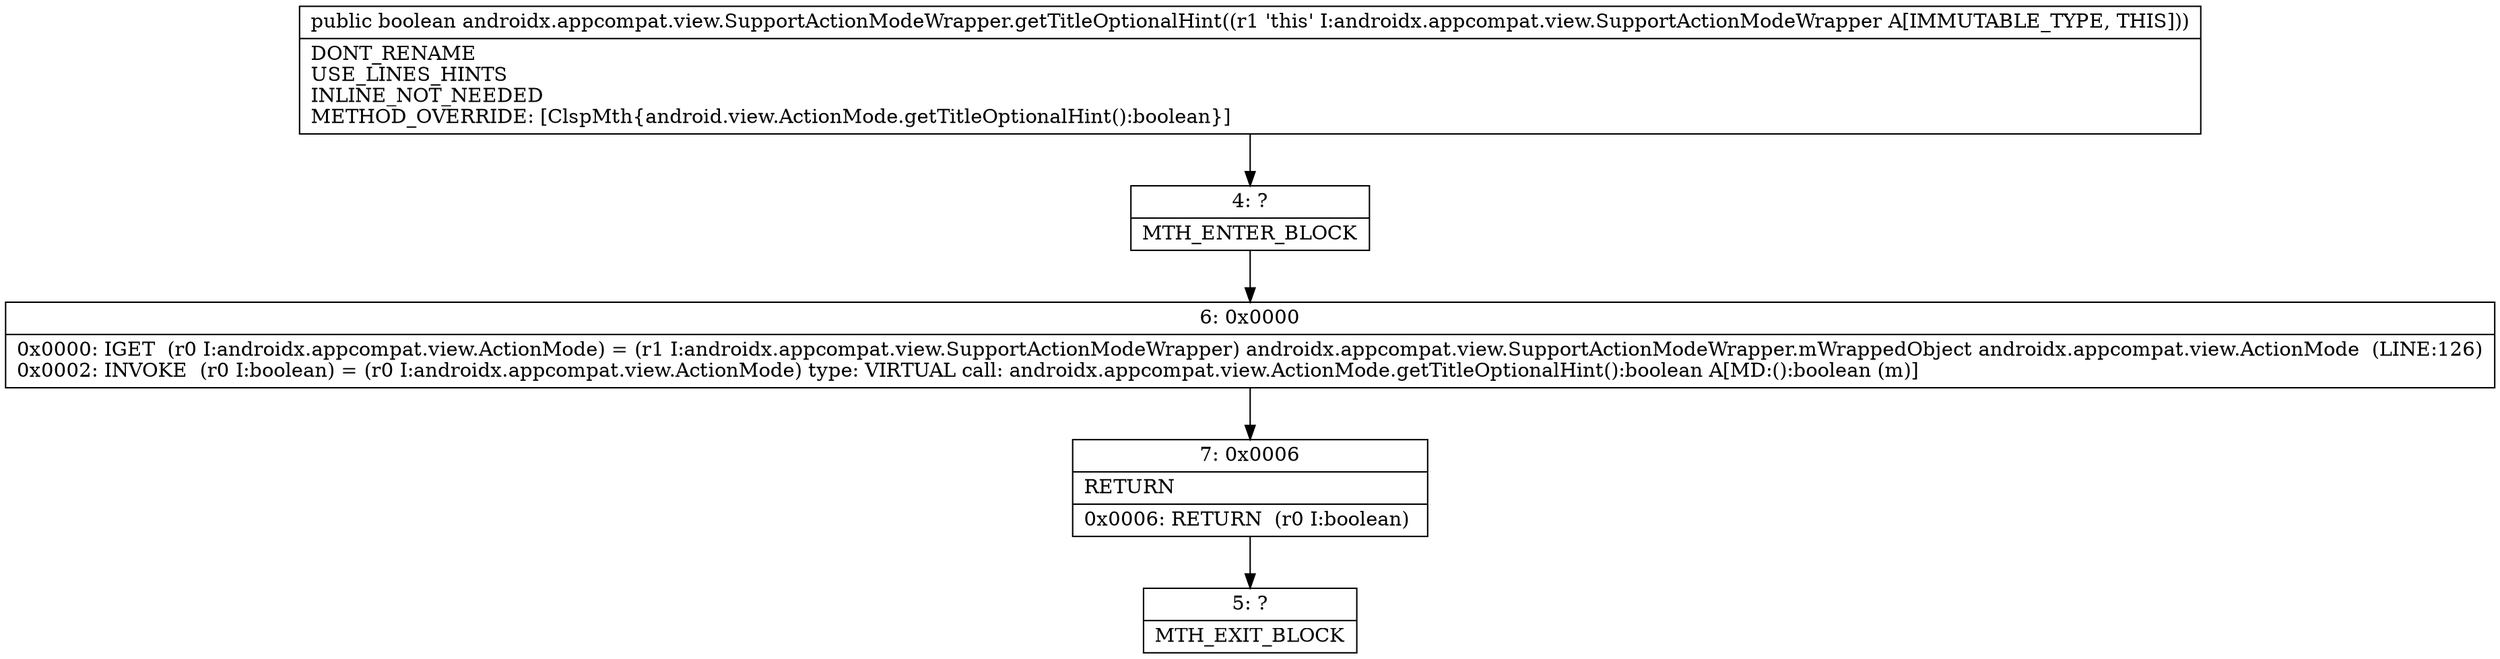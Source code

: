 digraph "CFG forandroidx.appcompat.view.SupportActionModeWrapper.getTitleOptionalHint()Z" {
Node_4 [shape=record,label="{4\:\ ?|MTH_ENTER_BLOCK\l}"];
Node_6 [shape=record,label="{6\:\ 0x0000|0x0000: IGET  (r0 I:androidx.appcompat.view.ActionMode) = (r1 I:androidx.appcompat.view.SupportActionModeWrapper) androidx.appcompat.view.SupportActionModeWrapper.mWrappedObject androidx.appcompat.view.ActionMode  (LINE:126)\l0x0002: INVOKE  (r0 I:boolean) = (r0 I:androidx.appcompat.view.ActionMode) type: VIRTUAL call: androidx.appcompat.view.ActionMode.getTitleOptionalHint():boolean A[MD:():boolean (m)]\l}"];
Node_7 [shape=record,label="{7\:\ 0x0006|RETURN\l|0x0006: RETURN  (r0 I:boolean) \l}"];
Node_5 [shape=record,label="{5\:\ ?|MTH_EXIT_BLOCK\l}"];
MethodNode[shape=record,label="{public boolean androidx.appcompat.view.SupportActionModeWrapper.getTitleOptionalHint((r1 'this' I:androidx.appcompat.view.SupportActionModeWrapper A[IMMUTABLE_TYPE, THIS]))  | DONT_RENAME\lUSE_LINES_HINTS\lINLINE_NOT_NEEDED\lMETHOD_OVERRIDE: [ClspMth\{android.view.ActionMode.getTitleOptionalHint():boolean\}]\l}"];
MethodNode -> Node_4;Node_4 -> Node_6;
Node_6 -> Node_7;
Node_7 -> Node_5;
}

